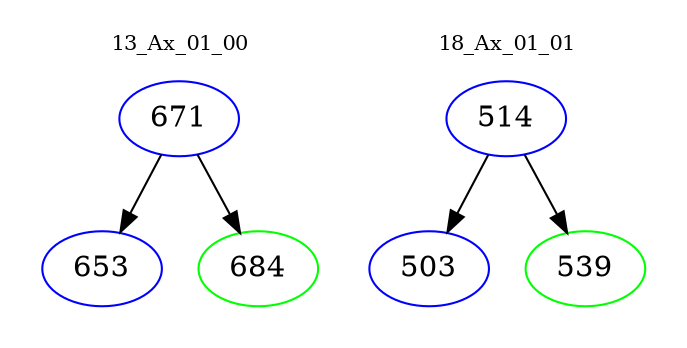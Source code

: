 digraph{
subgraph cluster_0 {
color = white
label = "13_Ax_01_00";
fontsize=10;
T0_671 [label="671", color="blue"]
T0_671 -> T0_653 [color="black"]
T0_653 [label="653", color="blue"]
T0_671 -> T0_684 [color="black"]
T0_684 [label="684", color="green"]
}
subgraph cluster_1 {
color = white
label = "18_Ax_01_01";
fontsize=10;
T1_514 [label="514", color="blue"]
T1_514 -> T1_503 [color="black"]
T1_503 [label="503", color="blue"]
T1_514 -> T1_539 [color="black"]
T1_539 [label="539", color="green"]
}
}
